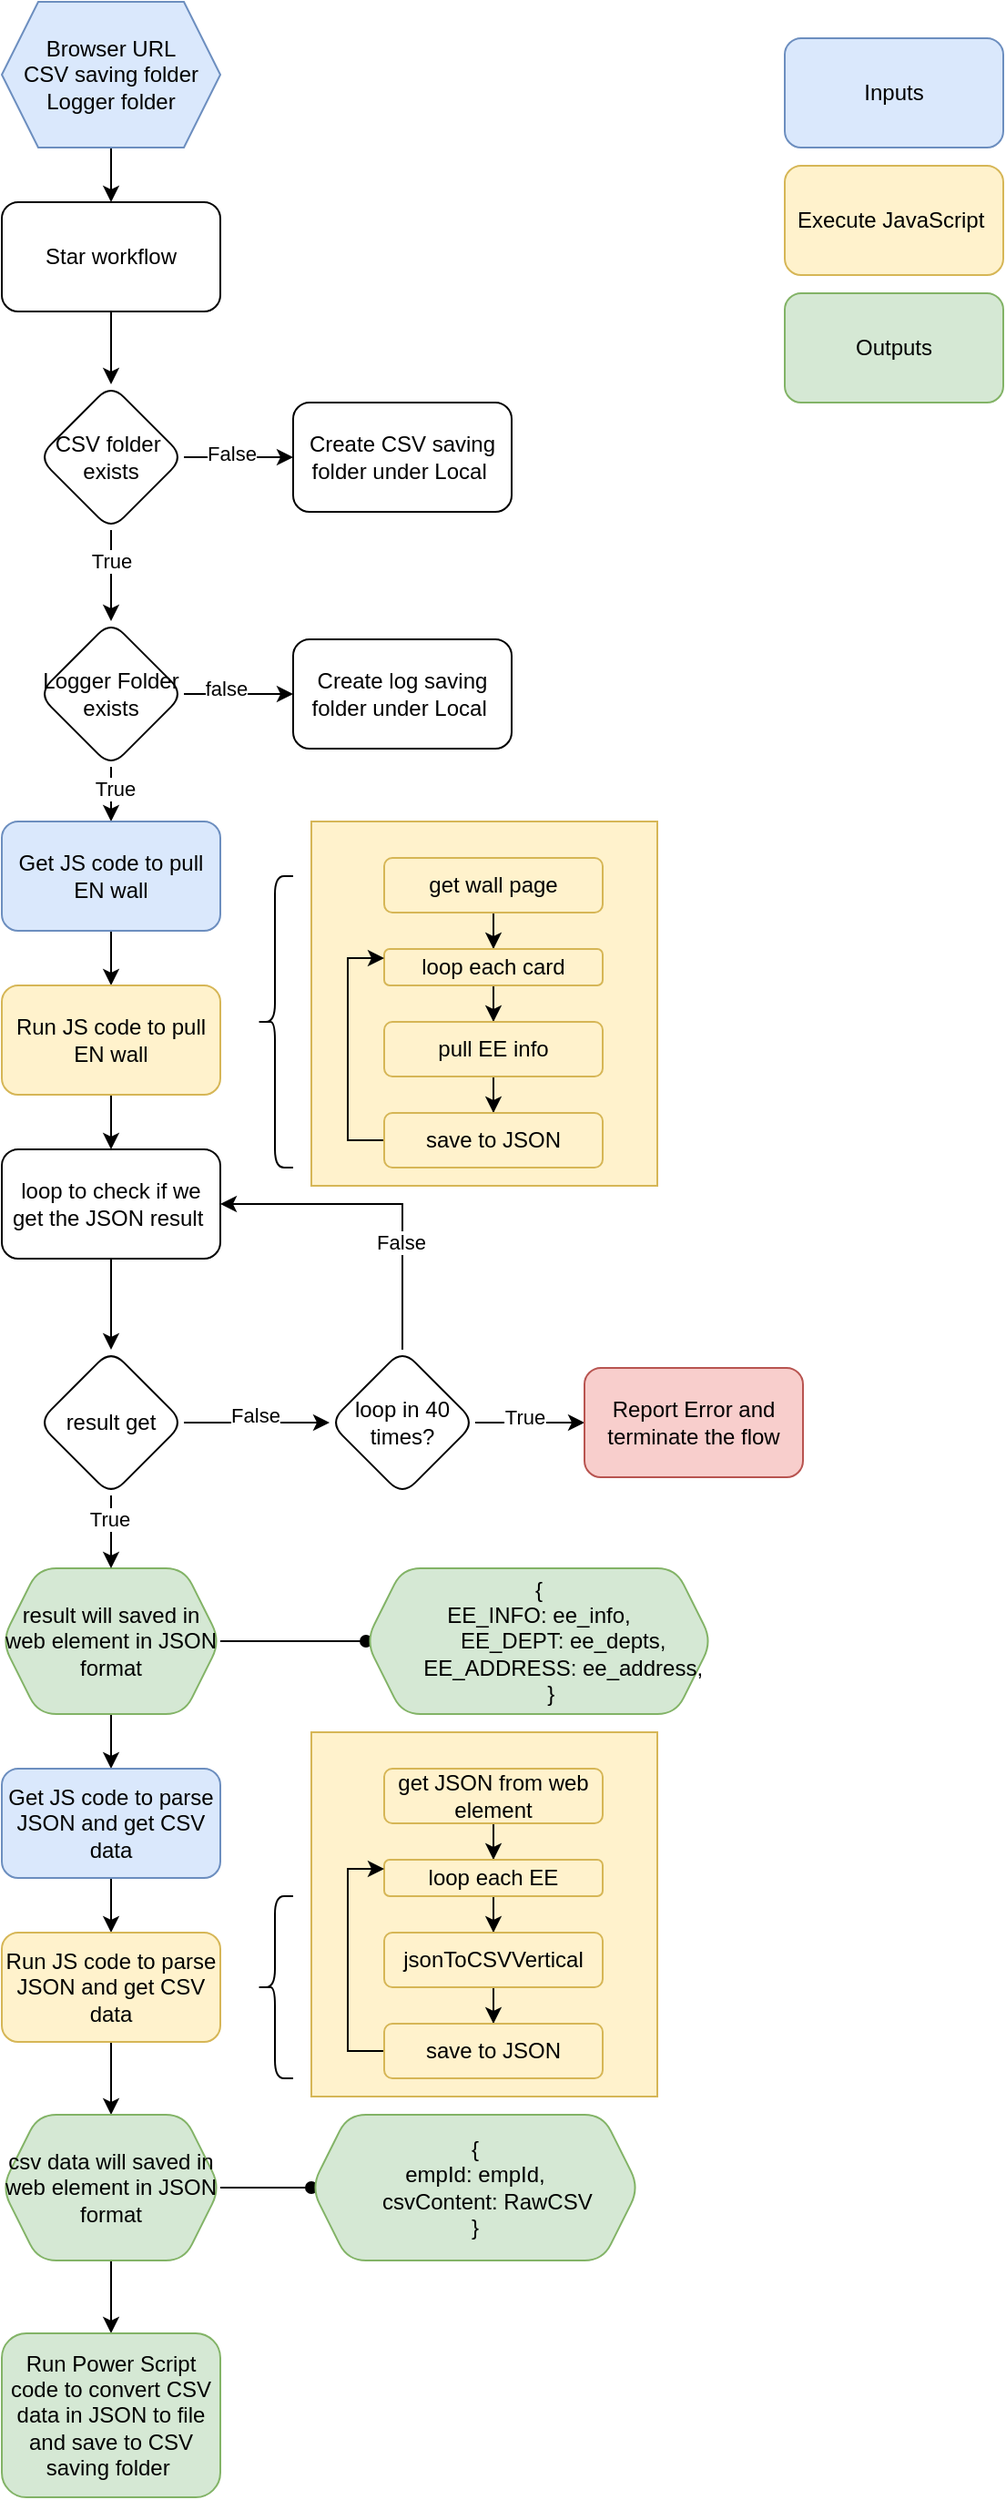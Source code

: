<mxfile version="23.0.2" type="github">
  <diagram name="Page-1" id="qMDnkEyKXunjDelVQ6k2">
    <mxGraphModel dx="1372" dy="786" grid="1" gridSize="10" guides="1" tooltips="1" connect="1" arrows="1" fold="1" page="1" pageScale="1" pageWidth="850" pageHeight="1100" math="0" shadow="0">
      <root>
        <mxCell id="0" />
        <mxCell id="1" parent="0" />
        <mxCell id="iOh3H-c5Hn0bYjHwWYZC-19" value="" style="rounded=0;whiteSpace=wrap;html=1;fillColor=#fff2cc;strokeColor=#d6b656;" vertex="1" parent="1">
          <mxGeometry x="400" y="560" width="190" height="200" as="geometry" />
        </mxCell>
        <mxCell id="dBWfA310DwcKegatDV2j-5" value="" style="edgeStyle=orthogonalEdgeStyle;rounded=0;orthogonalLoop=1;jettySize=auto;html=1;" parent="1" source="dBWfA310DwcKegatDV2j-1" target="dBWfA310DwcKegatDV2j-4" edge="1">
          <mxGeometry relative="1" as="geometry" />
        </mxCell>
        <mxCell id="dBWfA310DwcKegatDV2j-1" value="Star workflow" style="rounded=1;whiteSpace=wrap;html=1;align=center;" parent="1" vertex="1">
          <mxGeometry x="230" y="220" width="120" height="60" as="geometry" />
        </mxCell>
        <mxCell id="dBWfA310DwcKegatDV2j-3" style="edgeStyle=orthogonalEdgeStyle;rounded=0;orthogonalLoop=1;jettySize=auto;html=1;entryX=0.5;entryY=0;entryDx=0;entryDy=0;" parent="1" source="dBWfA310DwcKegatDV2j-2" target="dBWfA310DwcKegatDV2j-1" edge="1">
          <mxGeometry relative="1" as="geometry" />
        </mxCell>
        <mxCell id="dBWfA310DwcKegatDV2j-2" value="Browser URL&lt;br&gt;CSV saving folder&lt;br&gt;Logger folder" style="shape=hexagon;perimeter=hexagonPerimeter2;whiteSpace=wrap;html=1;fixedSize=1;fillColor=#dae8fc;strokeColor=#6c8ebf;" parent="1" vertex="1">
          <mxGeometry x="230" y="110" width="120" height="80" as="geometry" />
        </mxCell>
        <mxCell id="dBWfA310DwcKegatDV2j-7" value="" style="edgeStyle=orthogonalEdgeStyle;rounded=0;orthogonalLoop=1;jettySize=auto;html=1;" parent="1" source="dBWfA310DwcKegatDV2j-4" target="dBWfA310DwcKegatDV2j-6" edge="1">
          <mxGeometry relative="1" as="geometry" />
        </mxCell>
        <mxCell id="dBWfA310DwcKegatDV2j-8" value="False" style="edgeLabel;html=1;align=center;verticalAlign=middle;resizable=0;points=[];" parent="dBWfA310DwcKegatDV2j-7" vertex="1" connectable="0">
          <mxGeometry x="-0.133" y="2" relative="1" as="geometry">
            <mxPoint as="offset" />
          </mxGeometry>
        </mxCell>
        <mxCell id="dBWfA310DwcKegatDV2j-10" value="" style="edgeStyle=orthogonalEdgeStyle;rounded=0;orthogonalLoop=1;jettySize=auto;html=1;" parent="1" source="dBWfA310DwcKegatDV2j-4" target="dBWfA310DwcKegatDV2j-9" edge="1">
          <mxGeometry relative="1" as="geometry" />
        </mxCell>
        <mxCell id="dBWfA310DwcKegatDV2j-37" value="True" style="edgeLabel;html=1;align=center;verticalAlign=middle;resizable=0;points=[];" parent="dBWfA310DwcKegatDV2j-10" vertex="1" connectable="0">
          <mxGeometry x="-0.32" relative="1" as="geometry">
            <mxPoint as="offset" />
          </mxGeometry>
        </mxCell>
        <mxCell id="dBWfA310DwcKegatDV2j-4" value="CSV folder&amp;nbsp; exists" style="rhombus;whiteSpace=wrap;html=1;rounded=1;" parent="1" vertex="1">
          <mxGeometry x="250" y="320" width="80" height="80" as="geometry" />
        </mxCell>
        <mxCell id="dBWfA310DwcKegatDV2j-6" value="Create CSV saving folder under Local&amp;nbsp;" style="whiteSpace=wrap;html=1;rounded=1;" parent="1" vertex="1">
          <mxGeometry x="390" y="330" width="120" height="60" as="geometry" />
        </mxCell>
        <mxCell id="dBWfA310DwcKegatDV2j-12" value="" style="edgeStyle=orthogonalEdgeStyle;rounded=0;orthogonalLoop=1;jettySize=auto;html=1;" parent="1" source="dBWfA310DwcKegatDV2j-9" target="dBWfA310DwcKegatDV2j-11" edge="1">
          <mxGeometry relative="1" as="geometry" />
        </mxCell>
        <mxCell id="dBWfA310DwcKegatDV2j-38" value="false" style="edgeLabel;html=1;align=center;verticalAlign=middle;resizable=0;points=[];" parent="dBWfA310DwcKegatDV2j-12" vertex="1" connectable="0">
          <mxGeometry x="-0.233" y="3" relative="1" as="geometry">
            <mxPoint as="offset" />
          </mxGeometry>
        </mxCell>
        <mxCell id="dBWfA310DwcKegatDV2j-14" value="" style="edgeStyle=orthogonalEdgeStyle;rounded=0;orthogonalLoop=1;jettySize=auto;html=1;" parent="1" source="dBWfA310DwcKegatDV2j-9" target="dBWfA310DwcKegatDV2j-13" edge="1">
          <mxGeometry relative="1" as="geometry" />
        </mxCell>
        <mxCell id="dBWfA310DwcKegatDV2j-39" value="True" style="edgeLabel;html=1;align=center;verticalAlign=middle;resizable=0;points=[];" parent="dBWfA310DwcKegatDV2j-14" vertex="1" connectable="0">
          <mxGeometry x="0.28" y="2" relative="1" as="geometry">
            <mxPoint as="offset" />
          </mxGeometry>
        </mxCell>
        <mxCell id="dBWfA310DwcKegatDV2j-9" value="Logger Folder exists" style="rhombus;whiteSpace=wrap;html=1;rounded=1;" parent="1" vertex="1">
          <mxGeometry x="250" y="450" width="80" height="80" as="geometry" />
        </mxCell>
        <mxCell id="dBWfA310DwcKegatDV2j-11" value="Create log saving folder under Local&amp;nbsp;" style="whiteSpace=wrap;html=1;rounded=1;" parent="1" vertex="1">
          <mxGeometry x="390" y="460" width="120" height="60" as="geometry" />
        </mxCell>
        <mxCell id="dBWfA310DwcKegatDV2j-16" value="" style="edgeStyle=orthogonalEdgeStyle;rounded=0;orthogonalLoop=1;jettySize=auto;html=1;" parent="1" source="dBWfA310DwcKegatDV2j-13" target="dBWfA310DwcKegatDV2j-15" edge="1">
          <mxGeometry relative="1" as="geometry" />
        </mxCell>
        <mxCell id="dBWfA310DwcKegatDV2j-13" value="Get JS code to pull EN wall" style="whiteSpace=wrap;html=1;rounded=1;fillColor=#dae8fc;strokeColor=#6c8ebf;" parent="1" vertex="1">
          <mxGeometry x="230" y="560" width="120" height="60" as="geometry" />
        </mxCell>
        <mxCell id="dBWfA310DwcKegatDV2j-29" value="" style="edgeStyle=orthogonalEdgeStyle;rounded=0;orthogonalLoop=1;jettySize=auto;html=1;" parent="1" source="dBWfA310DwcKegatDV2j-15" target="dBWfA310DwcKegatDV2j-28" edge="1">
          <mxGeometry relative="1" as="geometry" />
        </mxCell>
        <mxCell id="dBWfA310DwcKegatDV2j-15" value="Run JS code to pull EN wall" style="whiteSpace=wrap;html=1;rounded=1;fillColor=#fff2cc;strokeColor=#d6b656;" parent="1" vertex="1">
          <mxGeometry x="230" y="650" width="120" height="60" as="geometry" />
        </mxCell>
        <mxCell id="dBWfA310DwcKegatDV2j-22" value="" style="edgeStyle=orthogonalEdgeStyle;rounded=0;orthogonalLoop=1;jettySize=auto;html=1;" parent="1" source="dBWfA310DwcKegatDV2j-17" target="dBWfA310DwcKegatDV2j-19" edge="1">
          <mxGeometry relative="1" as="geometry" />
        </mxCell>
        <mxCell id="iOh3H-c5Hn0bYjHwWYZC-5" value="" style="rounded=0;orthogonalLoop=1;jettySize=auto;html=1;endArrow=oval;endFill=1;" edge="1" parent="1" source="dBWfA310DwcKegatDV2j-17" target="iOh3H-c5Hn0bYjHwWYZC-4">
          <mxGeometry relative="1" as="geometry" />
        </mxCell>
        <mxCell id="dBWfA310DwcKegatDV2j-17" value="result will saved in web element in JSON format" style="shape=hexagon;perimeter=hexagonPerimeter2;whiteSpace=wrap;html=1;fixedSize=1;rounded=1;fillColor=#d5e8d4;strokeColor=#82b366;" parent="1" vertex="1">
          <mxGeometry x="230" y="970" width="120" height="80" as="geometry" />
        </mxCell>
        <mxCell id="dBWfA310DwcKegatDV2j-23" value="" style="edgeStyle=orthogonalEdgeStyle;rounded=0;orthogonalLoop=1;jettySize=auto;html=1;" parent="1" source="dBWfA310DwcKegatDV2j-19" target="dBWfA310DwcKegatDV2j-20" edge="1">
          <mxGeometry relative="1" as="geometry" />
        </mxCell>
        <mxCell id="dBWfA310DwcKegatDV2j-19" value="Get JS code to parse JSON and get CSV data" style="whiteSpace=wrap;html=1;rounded=1;fillColor=#dae8fc;strokeColor=#6c8ebf;" parent="1" vertex="1">
          <mxGeometry x="230" y="1080" width="120" height="60" as="geometry" />
        </mxCell>
        <mxCell id="dBWfA310DwcKegatDV2j-24" value="" style="edgeStyle=orthogonalEdgeStyle;rounded=0;orthogonalLoop=1;jettySize=auto;html=1;" parent="1" source="dBWfA310DwcKegatDV2j-20" target="dBWfA310DwcKegatDV2j-21" edge="1">
          <mxGeometry relative="1" as="geometry" />
        </mxCell>
        <mxCell id="dBWfA310DwcKegatDV2j-20" value="Run JS code to parse JSON and get CSV data" style="whiteSpace=wrap;html=1;rounded=1;fillColor=#fff2cc;strokeColor=#d6b656;" parent="1" vertex="1">
          <mxGeometry x="230" y="1170" width="120" height="60" as="geometry" />
        </mxCell>
        <mxCell id="dBWfA310DwcKegatDV2j-26" value="" style="edgeStyle=orthogonalEdgeStyle;rounded=0;orthogonalLoop=1;jettySize=auto;html=1;" parent="1" source="dBWfA310DwcKegatDV2j-21" target="dBWfA310DwcKegatDV2j-25" edge="1">
          <mxGeometry relative="1" as="geometry" />
        </mxCell>
        <mxCell id="iOh3H-c5Hn0bYjHwWYZC-7" value="" style="edgeStyle=orthogonalEdgeStyle;rounded=0;orthogonalLoop=1;jettySize=auto;html=1;endArrow=oval;endFill=1;" edge="1" parent="1" source="dBWfA310DwcKegatDV2j-21" target="iOh3H-c5Hn0bYjHwWYZC-6">
          <mxGeometry relative="1" as="geometry" />
        </mxCell>
        <mxCell id="dBWfA310DwcKegatDV2j-21" value="csv data will saved in web element in JSON format" style="shape=hexagon;perimeter=hexagonPerimeter2;whiteSpace=wrap;html=1;fixedSize=1;rounded=1;fillColor=#d5e8d4;strokeColor=#82b366;" parent="1" vertex="1">
          <mxGeometry x="230" y="1270" width="120" height="80" as="geometry" />
        </mxCell>
        <mxCell id="dBWfA310DwcKegatDV2j-25" value="Run Power Script code to convert CSV data in JSON to file and save to CSV saving folder&amp;nbsp;" style="whiteSpace=wrap;html=1;rounded=1;fillColor=#d5e8d4;strokeColor=#82b366;" parent="1" vertex="1">
          <mxGeometry x="230" y="1390" width="120" height="90" as="geometry" />
        </mxCell>
        <mxCell id="dBWfA310DwcKegatDV2j-32" value="" style="edgeStyle=orthogonalEdgeStyle;rounded=0;orthogonalLoop=1;jettySize=auto;html=1;" parent="1" source="dBWfA310DwcKegatDV2j-28" target="dBWfA310DwcKegatDV2j-31" edge="1">
          <mxGeometry relative="1" as="geometry" />
        </mxCell>
        <mxCell id="dBWfA310DwcKegatDV2j-28" value="loop to check if we get the JSON result&amp;nbsp;" style="whiteSpace=wrap;html=1;rounded=1;" parent="1" vertex="1">
          <mxGeometry x="230" y="740" width="120" height="60" as="geometry" />
        </mxCell>
        <mxCell id="dBWfA310DwcKegatDV2j-33" value="" style="edgeStyle=orthogonalEdgeStyle;rounded=0;orthogonalLoop=1;jettySize=auto;html=1;" parent="1" source="dBWfA310DwcKegatDV2j-31" target="dBWfA310DwcKegatDV2j-17" edge="1">
          <mxGeometry relative="1" as="geometry" />
        </mxCell>
        <mxCell id="dBWfA310DwcKegatDV2j-36" value="True" style="edgeLabel;html=1;align=center;verticalAlign=middle;resizable=0;points=[];" parent="dBWfA310DwcKegatDV2j-33" vertex="1" connectable="0">
          <mxGeometry x="-0.35" y="-1" relative="1" as="geometry">
            <mxPoint as="offset" />
          </mxGeometry>
        </mxCell>
        <mxCell id="dBWfA310DwcKegatDV2j-48" value="" style="edgeStyle=orthogonalEdgeStyle;rounded=0;orthogonalLoop=1;jettySize=auto;html=1;" parent="1" source="dBWfA310DwcKegatDV2j-31" target="dBWfA310DwcKegatDV2j-40" edge="1">
          <mxGeometry relative="1" as="geometry" />
        </mxCell>
        <mxCell id="dBWfA310DwcKegatDV2j-49" value="False" style="edgeLabel;html=1;align=center;verticalAlign=middle;resizable=0;points=[];" parent="dBWfA310DwcKegatDV2j-48" vertex="1" connectable="0">
          <mxGeometry x="-0.025" y="4" relative="1" as="geometry">
            <mxPoint as="offset" />
          </mxGeometry>
        </mxCell>
        <mxCell id="dBWfA310DwcKegatDV2j-31" value="result get" style="rhombus;whiteSpace=wrap;html=1;rounded=1;" parent="1" vertex="1">
          <mxGeometry x="250" y="850" width="80" height="80" as="geometry" />
        </mxCell>
        <mxCell id="dBWfA310DwcKegatDV2j-42" style="edgeStyle=orthogonalEdgeStyle;rounded=0;orthogonalLoop=1;jettySize=auto;html=1;entryX=1;entryY=0.5;entryDx=0;entryDy=0;" parent="1" source="dBWfA310DwcKegatDV2j-40" target="dBWfA310DwcKegatDV2j-28" edge="1">
          <mxGeometry relative="1" as="geometry">
            <Array as="points">
              <mxPoint x="450" y="770" />
            </Array>
          </mxGeometry>
        </mxCell>
        <mxCell id="dBWfA310DwcKegatDV2j-43" value="False" style="edgeLabel;html=1;align=center;verticalAlign=middle;resizable=0;points=[];" parent="dBWfA310DwcKegatDV2j-42" vertex="1" connectable="0">
          <mxGeometry x="-0.344" y="1" relative="1" as="geometry">
            <mxPoint as="offset" />
          </mxGeometry>
        </mxCell>
        <mxCell id="dBWfA310DwcKegatDV2j-45" value="" style="edgeStyle=orthogonalEdgeStyle;rounded=0;orthogonalLoop=1;jettySize=auto;html=1;" parent="1" source="dBWfA310DwcKegatDV2j-40" target="dBWfA310DwcKegatDV2j-44" edge="1">
          <mxGeometry relative="1" as="geometry" />
        </mxCell>
        <mxCell id="dBWfA310DwcKegatDV2j-46" value="True" style="edgeLabel;html=1;align=center;verticalAlign=middle;resizable=0;points=[];" parent="dBWfA310DwcKegatDV2j-45" vertex="1" connectable="0">
          <mxGeometry x="-0.1" y="3" relative="1" as="geometry">
            <mxPoint as="offset" />
          </mxGeometry>
        </mxCell>
        <mxCell id="dBWfA310DwcKegatDV2j-40" value="loop in 40 times?" style="rhombus;whiteSpace=wrap;html=1;rounded=1;" parent="1" vertex="1">
          <mxGeometry x="410" y="850" width="80" height="80" as="geometry" />
        </mxCell>
        <mxCell id="dBWfA310DwcKegatDV2j-44" value="Report Error and terminate the flow" style="whiteSpace=wrap;html=1;rounded=1;fillColor=#f8cecc;strokeColor=#b85450;" parent="1" vertex="1">
          <mxGeometry x="550" y="860" width="120" height="60" as="geometry" />
        </mxCell>
        <mxCell id="iOh3H-c5Hn0bYjHwWYZC-1" value="Inputs" style="rounded=1;whiteSpace=wrap;html=1;fillColor=#dae8fc;strokeColor=#6c8ebf;" vertex="1" parent="1">
          <mxGeometry x="660" y="130" width="120" height="60" as="geometry" />
        </mxCell>
        <mxCell id="iOh3H-c5Hn0bYjHwWYZC-2" value="Execute JavaScript&amp;nbsp;" style="rounded=1;whiteSpace=wrap;html=1;fillColor=#fff2cc;strokeColor=#d6b656;" vertex="1" parent="1">
          <mxGeometry x="660" y="200" width="120" height="60" as="geometry" />
        </mxCell>
        <mxCell id="iOh3H-c5Hn0bYjHwWYZC-3" value="Outputs" style="rounded=1;whiteSpace=wrap;html=1;fillColor=#d5e8d4;strokeColor=#82b366;" vertex="1" parent="1">
          <mxGeometry x="660" y="270" width="120" height="60" as="geometry" />
        </mxCell>
        <mxCell id="iOh3H-c5Hn0bYjHwWYZC-4" value="&lt;div&gt;{&lt;/div&gt;&lt;div&gt;EE_INFO: ee_info,&lt;span style=&quot;&quot;&gt;&lt;/span&gt;&lt;/div&gt;&lt;div&gt;&lt;span style=&quot;&quot;&gt;&lt;span style=&quot;&quot;&gt;&lt;span style=&quot;white-space: pre;&quot;&gt;&amp;nbsp;&amp;nbsp;&amp;nbsp;&amp;nbsp;&lt;/span&gt;&lt;span style=&quot;white-space: pre;&quot;&gt;&amp;nbsp;&amp;nbsp;&amp;nbsp;&amp;nbsp;&lt;/span&gt;&lt;/span&gt;EE_DEPT: ee_depts,&lt;/span&gt;&lt;/div&gt;&lt;div&gt;&lt;span style=&quot;&quot;&gt;&lt;span style=&quot;&quot;&gt;&lt;span style=&quot;white-space: pre;&quot;&gt;&amp;nbsp;&amp;nbsp;&amp;nbsp;&amp;nbsp;&lt;/span&gt;&lt;span style=&quot;white-space: pre;&quot;&gt;&amp;nbsp;&amp;nbsp;&amp;nbsp;&amp;nbsp;&lt;/span&gt;&lt;/span&gt;EE_ADDRESS: ee_address,&lt;/span&gt;&lt;/div&gt;&lt;div&gt;&lt;span style=&quot;&quot;&gt;&lt;span style=&quot;&quot;&gt;&lt;span style=&quot;white-space: pre;&quot;&gt;&amp;nbsp;&amp;nbsp;&amp;nbsp;&amp;nbsp;&lt;/span&gt;&lt;/span&gt;}&lt;/span&gt;&lt;/div&gt;" style="shape=hexagon;perimeter=hexagonPerimeter2;whiteSpace=wrap;html=1;fixedSize=1;rounded=1;fillColor=#d5e8d4;strokeColor=#82b366;" vertex="1" parent="1">
          <mxGeometry x="430" y="970" width="190" height="80" as="geometry" />
        </mxCell>
        <mxCell id="iOh3H-c5Hn0bYjHwWYZC-6" value="&lt;div&gt;{&lt;/div&gt;&lt;div&gt;empId: empId,&lt;span style=&quot;&quot;&gt;&lt;/span&gt;&lt;/div&gt;&lt;div&gt;&lt;span style=&quot;&quot;&gt;&lt;span style=&quot;&quot;&gt;&lt;span style=&quot;white-space: pre;&quot;&gt;&amp;nbsp;&amp;nbsp;&amp;nbsp;&amp;nbsp;&lt;/span&gt;&lt;/span&gt;csvContent: RawCSV&lt;/span&gt;&lt;/div&gt;&lt;div&gt;}&lt;/div&gt;" style="shape=hexagon;perimeter=hexagonPerimeter2;whiteSpace=wrap;html=1;fixedSize=1;rounded=1;fillColor=#d5e8d4;strokeColor=#82b366;" vertex="1" parent="1">
          <mxGeometry x="400" y="1270" width="180" height="80" as="geometry" />
        </mxCell>
        <mxCell id="iOh3H-c5Hn0bYjHwWYZC-11" value="" style="edgeStyle=orthogonalEdgeStyle;rounded=0;orthogonalLoop=1;jettySize=auto;html=1;" edge="1" parent="1" source="iOh3H-c5Hn0bYjHwWYZC-8" target="iOh3H-c5Hn0bYjHwWYZC-10">
          <mxGeometry relative="1" as="geometry" />
        </mxCell>
        <mxCell id="iOh3H-c5Hn0bYjHwWYZC-8" value="get wall page" style="whiteSpace=wrap;html=1;fillColor=#fff2cc;strokeColor=#d6b656;rounded=1;" vertex="1" parent="1">
          <mxGeometry x="440" y="580" width="120" height="30" as="geometry" />
        </mxCell>
        <mxCell id="iOh3H-c5Hn0bYjHwWYZC-13" value="" style="edgeStyle=orthogonalEdgeStyle;rounded=0;orthogonalLoop=1;jettySize=auto;html=1;" edge="1" parent="1" source="iOh3H-c5Hn0bYjHwWYZC-10" target="iOh3H-c5Hn0bYjHwWYZC-12">
          <mxGeometry relative="1" as="geometry" />
        </mxCell>
        <mxCell id="iOh3H-c5Hn0bYjHwWYZC-10" value="loop each card" style="whiteSpace=wrap;html=1;fillColor=#fff2cc;strokeColor=#d6b656;rounded=1;" vertex="1" parent="1">
          <mxGeometry x="440" y="630" width="120" height="20" as="geometry" />
        </mxCell>
        <mxCell id="iOh3H-c5Hn0bYjHwWYZC-15" value="" style="edgeStyle=orthogonalEdgeStyle;rounded=0;orthogonalLoop=1;jettySize=auto;html=1;" edge="1" parent="1" source="iOh3H-c5Hn0bYjHwWYZC-12" target="iOh3H-c5Hn0bYjHwWYZC-14">
          <mxGeometry relative="1" as="geometry" />
        </mxCell>
        <mxCell id="iOh3H-c5Hn0bYjHwWYZC-12" value="pull EE info" style="whiteSpace=wrap;html=1;fillColor=#fff2cc;strokeColor=#d6b656;rounded=1;" vertex="1" parent="1">
          <mxGeometry x="440" y="670" width="120" height="30" as="geometry" />
        </mxCell>
        <mxCell id="iOh3H-c5Hn0bYjHwWYZC-16" style="edgeStyle=orthogonalEdgeStyle;rounded=0;orthogonalLoop=1;jettySize=auto;html=1;entryX=0;entryY=0.25;entryDx=0;entryDy=0;" edge="1" parent="1" source="iOh3H-c5Hn0bYjHwWYZC-14" target="iOh3H-c5Hn0bYjHwWYZC-10">
          <mxGeometry relative="1" as="geometry">
            <Array as="points">
              <mxPoint x="420" y="735" />
              <mxPoint x="420" y="635" />
            </Array>
          </mxGeometry>
        </mxCell>
        <mxCell id="iOh3H-c5Hn0bYjHwWYZC-14" value="save to JSON" style="whiteSpace=wrap;html=1;fillColor=#fff2cc;strokeColor=#d6b656;rounded=1;" vertex="1" parent="1">
          <mxGeometry x="440" y="720" width="120" height="30" as="geometry" />
        </mxCell>
        <mxCell id="iOh3H-c5Hn0bYjHwWYZC-18" value="" style="shape=curlyBracket;whiteSpace=wrap;html=1;rounded=1;labelPosition=left;verticalLabelPosition=middle;align=right;verticalAlign=middle;" vertex="1" parent="1">
          <mxGeometry x="370" y="590" width="20" height="160" as="geometry" />
        </mxCell>
        <mxCell id="iOh3H-c5Hn0bYjHwWYZC-20" value="" style="rounded=0;whiteSpace=wrap;html=1;fillColor=#fff2cc;strokeColor=#d6b656;" vertex="1" parent="1">
          <mxGeometry x="400" y="1060" width="190" height="200" as="geometry" />
        </mxCell>
        <mxCell id="iOh3H-c5Hn0bYjHwWYZC-21" value="" style="edgeStyle=orthogonalEdgeStyle;rounded=0;orthogonalLoop=1;jettySize=auto;html=1;" edge="1" source="iOh3H-c5Hn0bYjHwWYZC-22" target="iOh3H-c5Hn0bYjHwWYZC-24" parent="1">
          <mxGeometry relative="1" as="geometry" />
        </mxCell>
        <mxCell id="iOh3H-c5Hn0bYjHwWYZC-22" value="get JSON from web element" style="whiteSpace=wrap;html=1;fillColor=#fff2cc;strokeColor=#d6b656;rounded=1;" vertex="1" parent="1">
          <mxGeometry x="440" y="1080" width="120" height="30" as="geometry" />
        </mxCell>
        <mxCell id="iOh3H-c5Hn0bYjHwWYZC-23" value="" style="edgeStyle=orthogonalEdgeStyle;rounded=0;orthogonalLoop=1;jettySize=auto;html=1;" edge="1" source="iOh3H-c5Hn0bYjHwWYZC-24" target="iOh3H-c5Hn0bYjHwWYZC-26" parent="1">
          <mxGeometry relative="1" as="geometry" />
        </mxCell>
        <mxCell id="iOh3H-c5Hn0bYjHwWYZC-24" value="loop each EE" style="whiteSpace=wrap;html=1;fillColor=#fff2cc;strokeColor=#d6b656;rounded=1;" vertex="1" parent="1">
          <mxGeometry x="440" y="1130" width="120" height="20" as="geometry" />
        </mxCell>
        <mxCell id="iOh3H-c5Hn0bYjHwWYZC-25" value="" style="edgeStyle=orthogonalEdgeStyle;rounded=0;orthogonalLoop=1;jettySize=auto;html=1;" edge="1" source="iOh3H-c5Hn0bYjHwWYZC-26" target="iOh3H-c5Hn0bYjHwWYZC-28" parent="1">
          <mxGeometry relative="1" as="geometry" />
        </mxCell>
        <mxCell id="iOh3H-c5Hn0bYjHwWYZC-26" value="jsonToCSVVertical" style="whiteSpace=wrap;html=1;fillColor=#fff2cc;strokeColor=#d6b656;rounded=1;" vertex="1" parent="1">
          <mxGeometry x="440" y="1170" width="120" height="30" as="geometry" />
        </mxCell>
        <mxCell id="iOh3H-c5Hn0bYjHwWYZC-27" style="edgeStyle=orthogonalEdgeStyle;rounded=0;orthogonalLoop=1;jettySize=auto;html=1;entryX=0;entryY=0.25;entryDx=0;entryDy=0;" edge="1" source="iOh3H-c5Hn0bYjHwWYZC-28" target="iOh3H-c5Hn0bYjHwWYZC-24" parent="1">
          <mxGeometry relative="1" as="geometry">
            <Array as="points">
              <mxPoint x="420" y="1235" />
              <mxPoint x="420" y="1135" />
            </Array>
          </mxGeometry>
        </mxCell>
        <mxCell id="iOh3H-c5Hn0bYjHwWYZC-28" value="save to JSON" style="whiteSpace=wrap;html=1;fillColor=#fff2cc;strokeColor=#d6b656;rounded=1;" vertex="1" parent="1">
          <mxGeometry x="440" y="1220" width="120" height="30" as="geometry" />
        </mxCell>
        <mxCell id="iOh3H-c5Hn0bYjHwWYZC-29" value="" style="shape=curlyBracket;whiteSpace=wrap;html=1;rounded=1;labelPosition=left;verticalLabelPosition=middle;align=right;verticalAlign=middle;" vertex="1" parent="1">
          <mxGeometry x="370" y="1150" width="20" height="100" as="geometry" />
        </mxCell>
      </root>
    </mxGraphModel>
  </diagram>
</mxfile>
